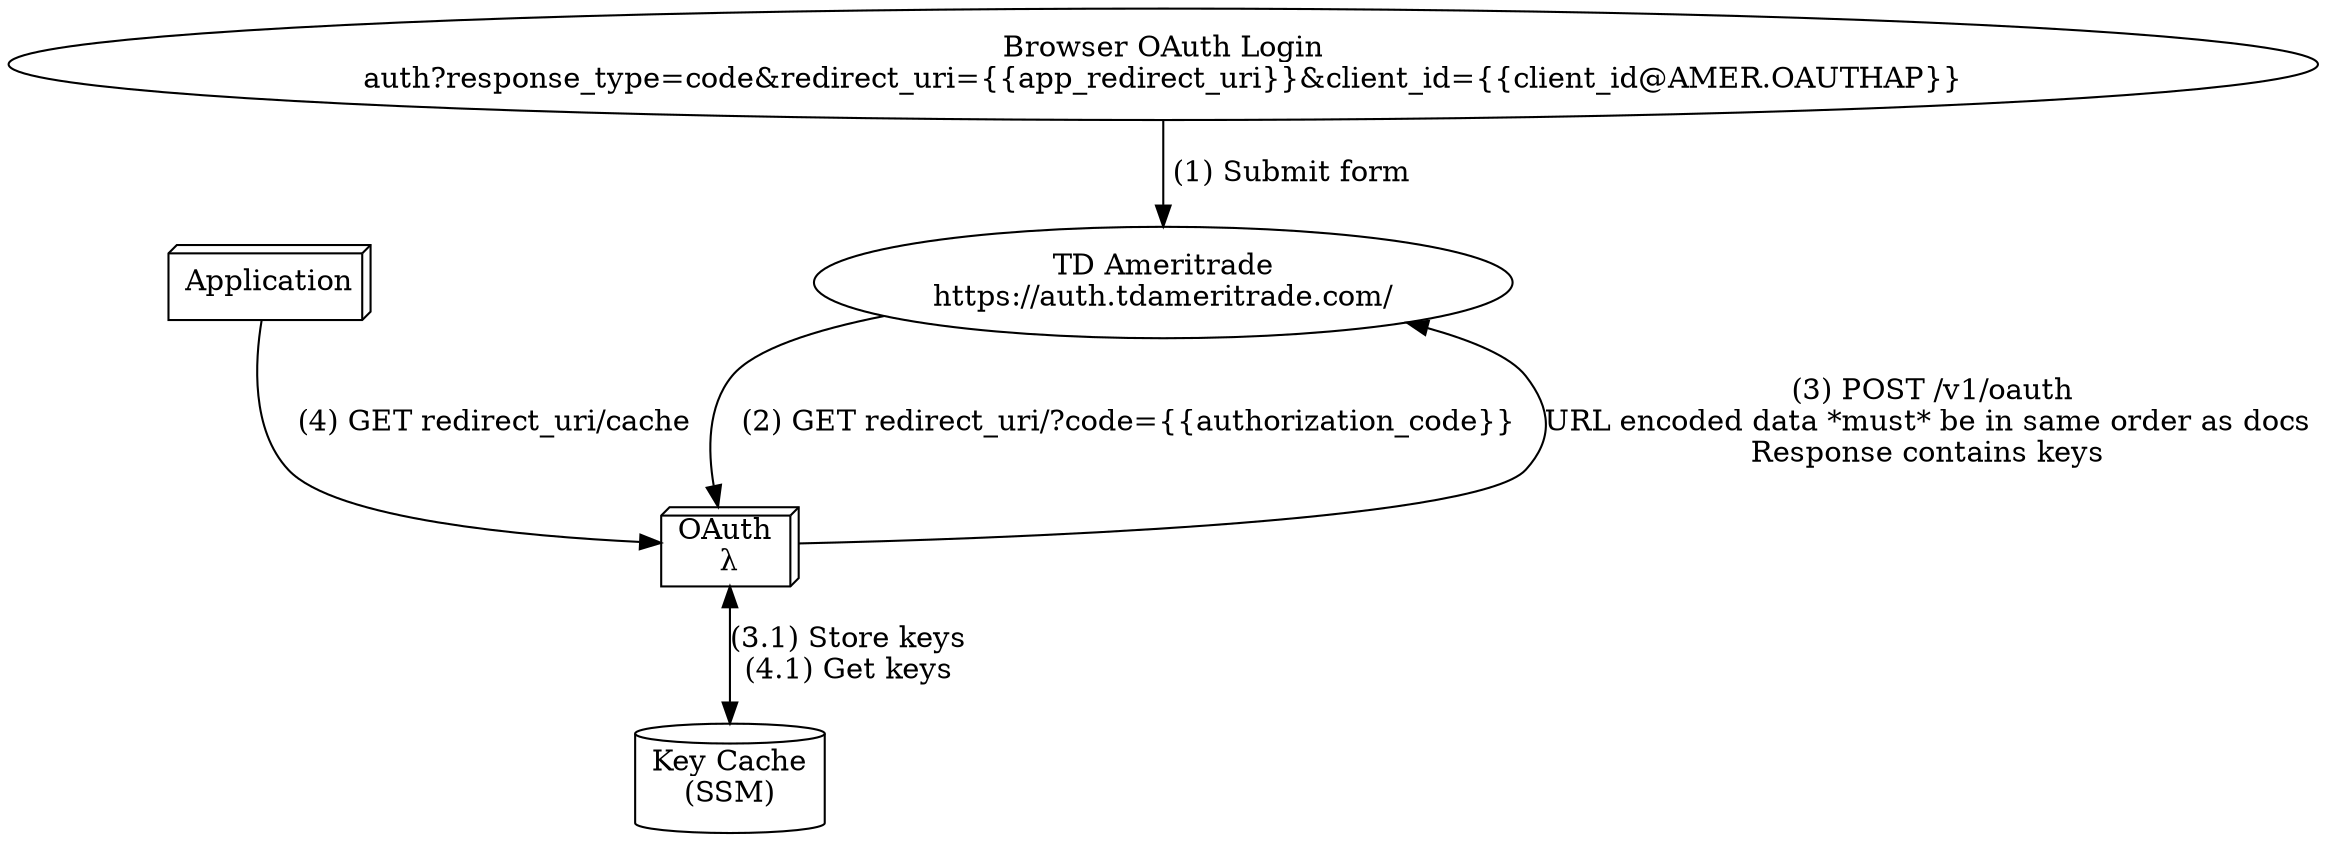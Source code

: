digraph {
    
    tdamer [label="TD Ameritrade\nhttps://auth.tdameritrade.com/"]
    oauth [shape="box3d" label="OAuth \nλ"]
    login [label="Browser OAuth Login\nauth?response_type=code&redirect_uri={{app_redirect_uri}}&client_id={{client_id@AMER.OAUTHAP}}"]
    keystore [shape="cylinder" label="Key Cache\n(SSM)"]
    consumers [shape="box3d" label="Application"]

    login -> tdamer [label=" (1) Submit form "]
    tdamer -> oauth [label=" (2) GET redirect_uri/?code={{authorization_code}} "]
    oauth -> tdamer [label=" (3) POST /v1/oauth\nURL encoded data *must* be in same order as docs\nResponse contains keys"]
    consumers -> oauth [dir="" label=" (4) GET redirect_uri/cache "]
    oauth -> keystore [dir="both" label="(3.1) Store keys\n(4.1) Get keys"]
}
